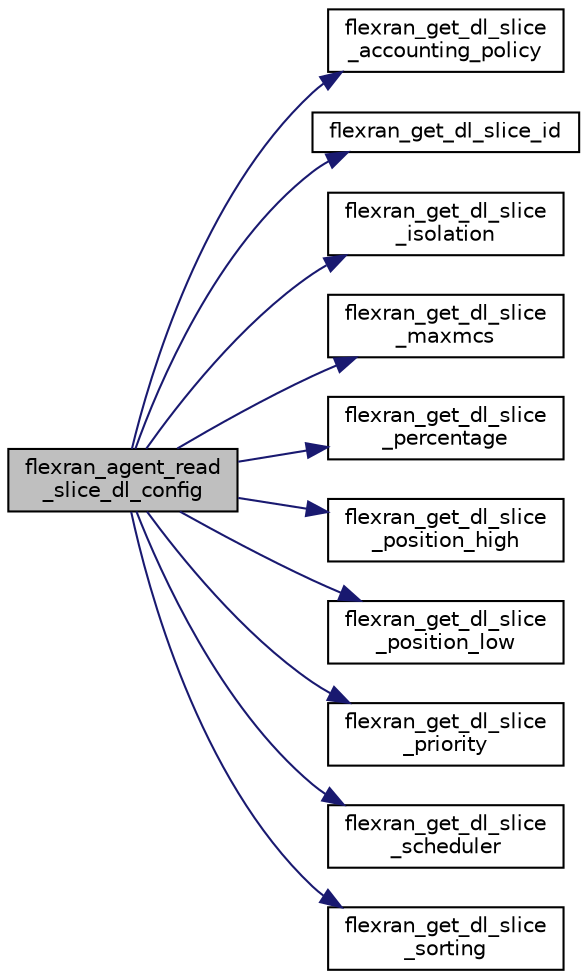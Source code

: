 digraph "flexran_agent_read_slice_dl_config"
{
 // LATEX_PDF_SIZE
  edge [fontname="Helvetica",fontsize="10",labelfontname="Helvetica",labelfontsize="10"];
  node [fontname="Helvetica",fontsize="10",shape=record];
  rankdir="LR";
  Node1 [label="flexran_agent_read\l_slice_dl_config",height=0.2,width=0.4,color="black", fillcolor="grey75", style="filled", fontcolor="black",tooltip=" "];
  Node1 -> Node2 [color="midnightblue",fontsize="10",style="solid",fontname="Helvetica"];
  Node2 [label="flexran_get_dl_slice\l_accounting_policy",height=0.2,width=0.4,color="black", fillcolor="white", style="filled",URL="$flexran__agent__ran__api_8c.html#a39d80fb8256bc0b6062a7176627a489c",tooltip=" "];
  Node1 -> Node3 [color="midnightblue",fontsize="10",style="solid",fontname="Helvetica"];
  Node3 [label="flexran_get_dl_slice_id",height=0.2,width=0.4,color="black", fillcolor="white", style="filled",URL="$flexran__agent__ran__api_8c.html#a079e16a3540c8441a70f131197164598",tooltip=" "];
  Node1 -> Node4 [color="midnightblue",fontsize="10",style="solid",fontname="Helvetica"];
  Node4 [label="flexran_get_dl_slice\l_isolation",height=0.2,width=0.4,color="black", fillcolor="white", style="filled",URL="$flexran__agent__ran__api_8c.html#a02770956dcaa2614103f1e9caf8c8d17",tooltip=" "];
  Node1 -> Node5 [color="midnightblue",fontsize="10",style="solid",fontname="Helvetica"];
  Node5 [label="flexran_get_dl_slice\l_maxmcs",height=0.2,width=0.4,color="black", fillcolor="white", style="filled",URL="$flexran__agent__ran__api_8c.html#a1d1ccfd239eb240a8c325261de76f0eb",tooltip=" "];
  Node1 -> Node6 [color="midnightblue",fontsize="10",style="solid",fontname="Helvetica"];
  Node6 [label="flexran_get_dl_slice\l_percentage",height=0.2,width=0.4,color="black", fillcolor="white", style="filled",URL="$flexran__agent__ran__api_8c.html#ae2861a90d5f6b385cffbe48c6f71be6a",tooltip=" "];
  Node1 -> Node7 [color="midnightblue",fontsize="10",style="solid",fontname="Helvetica"];
  Node7 [label="flexran_get_dl_slice\l_position_high",height=0.2,width=0.4,color="black", fillcolor="white", style="filled",URL="$flexran__agent__ran__api_8c.html#a5e5ef0eaaaf06ccbeb1e647bdadec92c",tooltip=" "];
  Node1 -> Node8 [color="midnightblue",fontsize="10",style="solid",fontname="Helvetica"];
  Node8 [label="flexran_get_dl_slice\l_position_low",height=0.2,width=0.4,color="black", fillcolor="white", style="filled",URL="$flexran__agent__ran__api_8c.html#a14e9cecd37da029b8a8a2247ca0b0171",tooltip=" "];
  Node1 -> Node9 [color="midnightblue",fontsize="10",style="solid",fontname="Helvetica"];
  Node9 [label="flexran_get_dl_slice\l_priority",height=0.2,width=0.4,color="black", fillcolor="white", style="filled",URL="$flexran__agent__ran__api_8c.html#ab3afceb57743253292f08044e4ab03cc",tooltip=" "];
  Node1 -> Node10 [color="midnightblue",fontsize="10",style="solid",fontname="Helvetica"];
  Node10 [label="flexran_get_dl_slice\l_scheduler",height=0.2,width=0.4,color="black", fillcolor="white", style="filled",URL="$flexran__agent__ran__api_8c.html#a343ff29ea2d3390931883c3b8d3aec4d",tooltip=" "];
  Node1 -> Node11 [color="midnightblue",fontsize="10",style="solid",fontname="Helvetica"];
  Node11 [label="flexran_get_dl_slice\l_sorting",height=0.2,width=0.4,color="black", fillcolor="white", style="filled",URL="$flexran__agent__ran__api_8c.html#a90a0f1774329c50928f5b5796002d41a",tooltip=" "];
}
